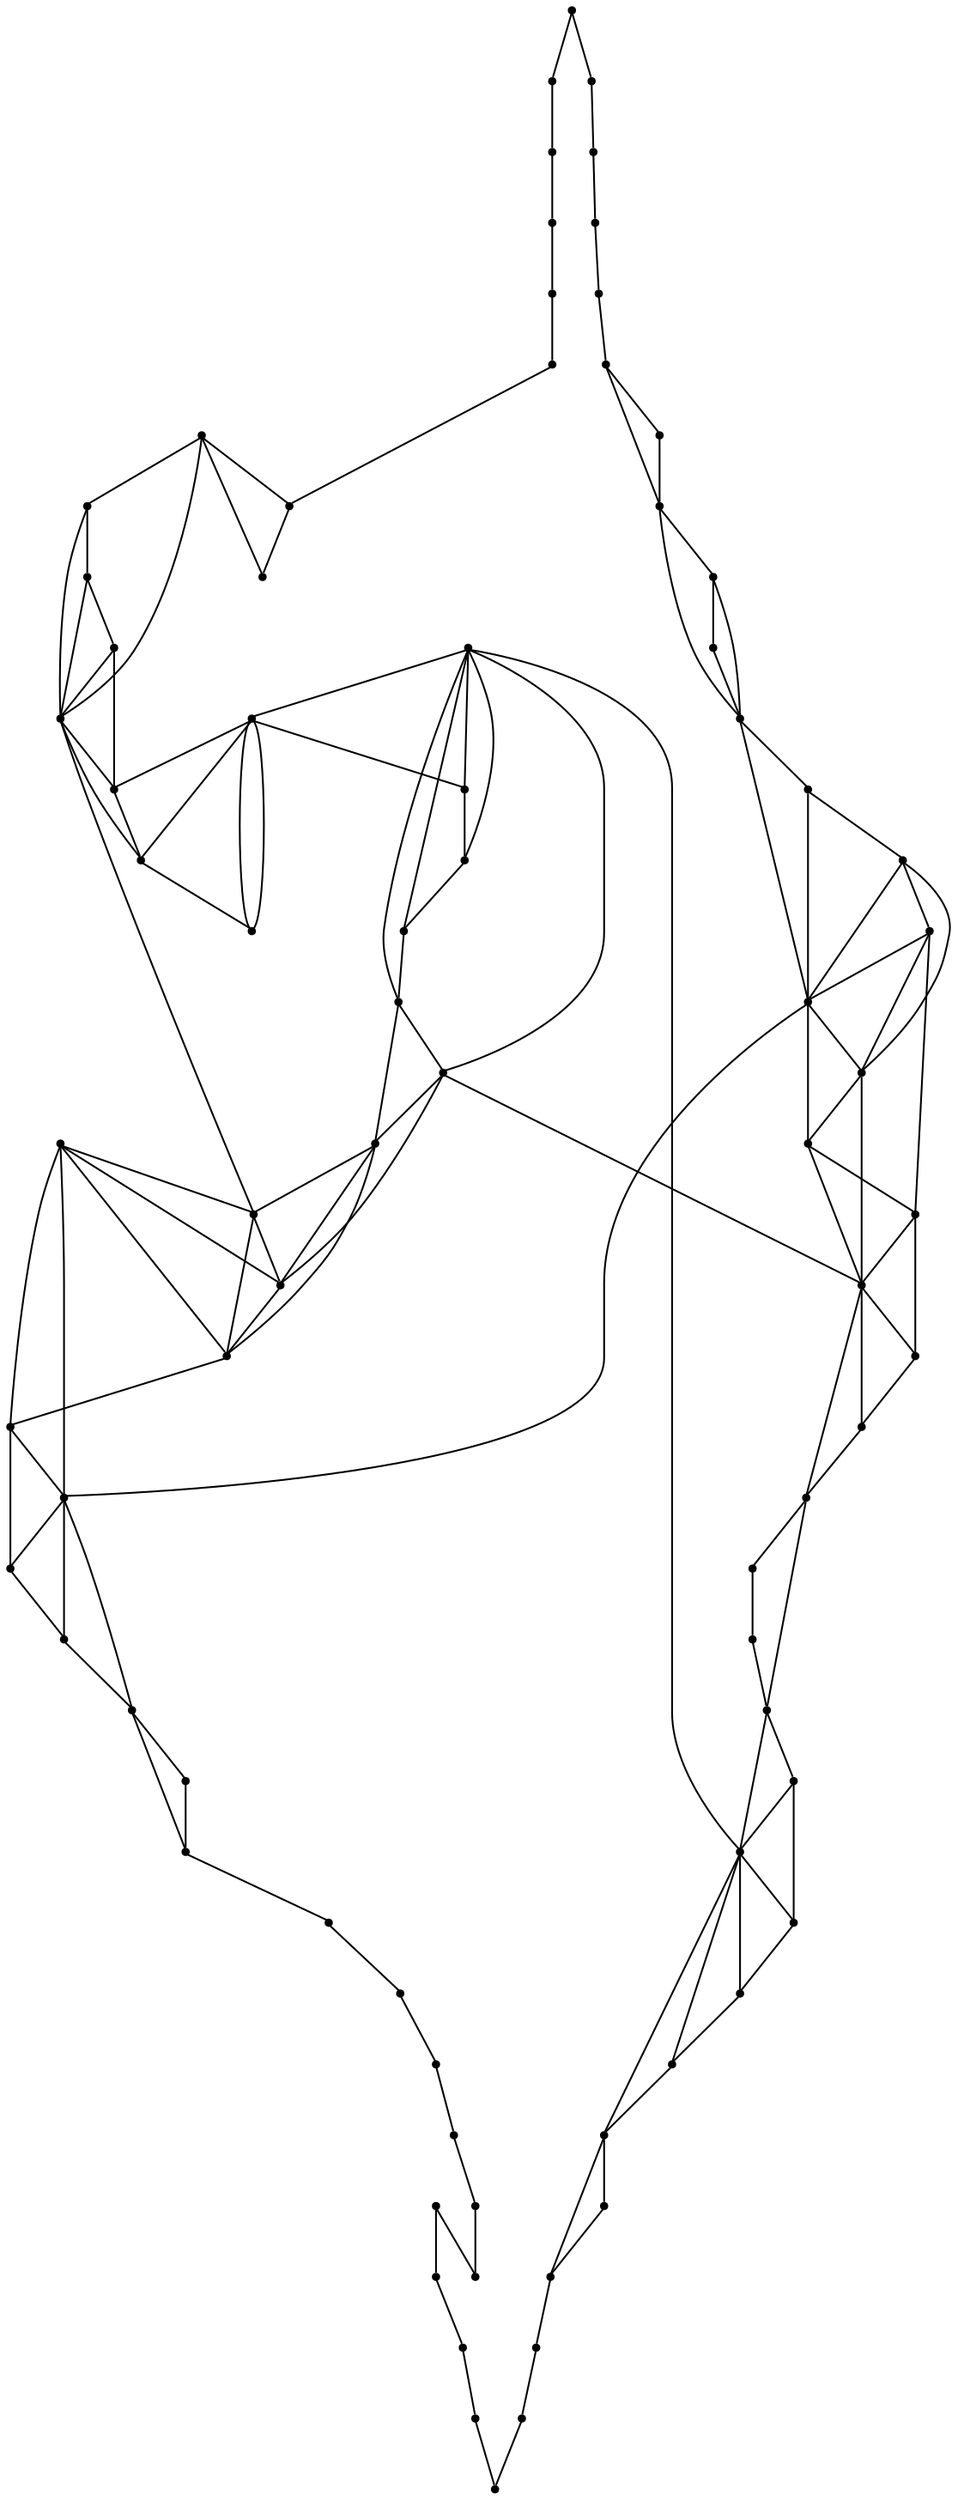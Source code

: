 graph {
  node [shape=point,comment="{\"directed\":false,\"doi\":\"10.1007/11618058_3\",\"figure\":\"5 (5)\"}"]

  v0 [pos="866.4663812681686,1003.7037452061969"]
  v1 [pos="865.7558253088663,1013.3370955785115"]
  v2 [pos="863.6825331577033,1022.9495604832966"]
  v3 [pos="860.2756290879361,1032.4079116185505"]
  v4 [pos="865.8141851380814,994.2704121271768"]
  v5 [pos="863.776296784157,985.19127368927"]
  v6 [pos="860.4965252543604,976.6329050064087"]
  v7 [pos="855.6101812318313,1041.6110277175903"]
  v8 [pos="855.7873115007267,968.7881072362263"]
  v9 [pos="849.5132244731104,1050.007939338684"]
  v10 [pos="849.6674305050872,961.7287238438923"]
  v11 [pos="842.3869027071221,1058.057936032613"]
  v12 [pos="843.2016192768895,955.6287686030068"]
  v13 [pos="834.3812568132267,1065.757934252421"]
  v14 [pos="834.0749432231105,950.8037169774373"]
  v15 [pos="823.8188431140989,1069.9777205785115"]
  v16 [pos="823.7209461300871,946.6620683670044"]
  v17 [pos="819.3076012899709,944.0370798110962"]
  v18 [pos="814.6567473655523,1077.2204319636026"]
  v19 [pos="805.21123046875,1084.3454281489053"]
  v20 [pos="797.7119208757267,944.0995772679646"]
  v21 [pos="782.9633698219477,1070.0631062189736"]
  v22 [pos="784.5803392986918,940.8610264460244"]
  v23 [pos="786.5056572492732,1098.8537391026814"]
  v24 [pos="777.4185660428778,1106.0995976130166"]
  v25 [pos="750.7323378452035,963.3953968683877"]
  v26 [pos="763.2409270530522,936.6829156875608"]
  v27 [pos="768.3502021257268,1112.3620907465615"]
  v28 [pos="761.1863939861919,1121.2287505467732"]
  v29 [pos="743.7581236373546,928.9620955785115"]
  v30 [pos="695.963824037064,927.1568536758423"]
  v31 [pos="752.1534497638081,1126.077675819397"]
  v32 [pos="742.8454782885174,1126.5756527582803"]
  v33 [pos="733.0144781068313,925.8453925450642"]
  v34 [pos="733.68544921875,1129.8621098200479"]
  v35 [pos="677.2061705123547,1116.832915941874"]
  v36 [pos="724.3732807957849,1131.5454403559365"]
  v37 [pos="720.0099813771802,916.066257158915"]
  v38 [pos="706.932546784157,912.6412312189736"]
  v39 [pos="713.4024913699128,1109.4693740208943"]
  v40 [pos="705.348898528343,1134.5162312189736"]
  v41 [pos="710.6874159702035,919.8401689529419"]
  v42 [pos="697.1369662972384,1132.582910855611"]
  v43 [pos="704.5237531795058,918.0787642796831"]
  v44 [pos="702.9901503452035,952.698540687561"]
  v45 [pos="687.1038449309592,1133.9714606602986"]
  v46 [pos="696.6493572856104,917.7704095840454"]
  v47 [pos="630.061984465843,892.9662624994912"]
  v48 [pos="677.0374023437499,1138.7120803197224"]
  v49 [pos="690.6232399164244,913.9745632807412"]
  v50 [pos="676.8206872274709,899.4746128718057"]
  v51 [pos="669.2369935501454,894.2329009373982"]
  v52 [pos="661.282378724564,889.6110773086548"]
  v53 [pos="655.3687840661337,1140.907883644104"]
  v54 [pos="644.158355287064,1141.4370775222778"]
  v55 [pos="632.9812795239826,1140.407903989156"]
  v56 [pos="651.293039153343,883.3860317866006"]
  v57 [pos="644.4938249454942,882.4204047520955"]
  v58 [pos="635.9089048873547,882.803750038147"]
  v59 [pos="620.4706236373546,1141.496459643046"]
  v60 [pos="627.2531454396802,885.1745843887327"]
  v61 [pos="609.9957417332848,1137.5412543614702"]
  v62 [pos="610.18330078125,896.82457447052"]
  v63 [pos="600.166840025436,1131.7704121271768"]
  v64 [pos="593.7406454396802,916.2454207738238"]
  v65 [pos="601.7525549600291,905.5954217910767"]
  v66 [pos="591.1516374454941,1124.1777022679646"]
  v67 [pos="584.6306299963662,928.1287431716919"]
  v68 [pos="583.3199423146802,1114.2329136530557"]
  v69 [pos="577.9283430232558,941.9381062189736"]
  v70 [pos="576.5603765443313,1102.5245904922485"]
  v71 [pos="572.144965025436,957.0131540298462"]
  v72 [pos="570.9655750363372,1089.195434252421"]
  v73 [pos="567.409711119186,973.0912764867146"]
  v74 [pos="566.608523346657,1074.437101682027"]
  v75 [pos="564.0747115734011,989.9578968683877"]
  v76 [pos="563.5048169513082,1058.5746049880981"]
  v77 [pos="561.9763967114825,1007.2537342707315"]
  v78 [pos="561.6888422056686,1041.8829202651978"]
  v79 [pos="561.1721089207849,1024.6662696202595"]

  v79 -- v77 [id="-3",pos="561.1721089207849,1024.6662696202595 561.9763967114825,1007.2537342707315 561.9763967114825,1007.2537342707315 561.9763967114825,1007.2537342707315"]
  v77 -- v75 [id="-6",pos="561.9763967114825,1007.2537342707315 564.0747115734011,989.9578968683877 564.0747115734011,989.9578968683877 564.0747115734011,989.9578968683877"]
  v75 -- v73 [id="-10",pos="564.0747115734011,989.9578968683877 567.409711119186,973.0912764867146 567.409711119186,973.0912764867146 567.409711119186,973.0912764867146"]
  v78 -- v79 [id="-11",pos="561.6888422056686,1041.8829202651978 561.1721089207849,1024.6662696202595 561.1721089207849,1024.6662696202595 561.1721089207849,1024.6662696202595"]
  v78 -- v76 [id="-26",pos="561.6888422056686,1041.8829202651978 563.5048169513082,1058.5746049880981 563.5048169513082,1058.5746049880981 563.5048169513082,1058.5746049880981"]
  v76 -- v74 [id="-31",pos="563.5048169513082,1058.5746049880981 566.608523346657,1074.437101682027 566.608523346657,1074.437101682027 566.608523346657,1074.437101682027"]
  v73 -- v71 [id="-37",pos="567.409711119186,973.0912764867146 572.144965025436,957.0131540298462 572.144965025436,957.0131540298462 572.144965025436,957.0131540298462"]
  v74 -- v72 [id="-52",pos="566.608523346657,1074.437101682027 570.9655750363372,1089.195434252421 570.9655750363372,1089.195434252421 570.9655750363372,1089.195434252421"]
  v71 -- v69 [id="-76",pos="572.144965025436,957.0131540298462 577.9283430232558,941.9381062189736 577.9283430232558,941.9381062189736 577.9283430232558,941.9381062189736"]
  v72 -- v70 [id="-88",pos="570.9655750363372,1089.195434252421 576.5603765443313,1102.5245904922485 576.5603765443313,1102.5245904922485 576.5603765443313,1102.5245904922485"]
  v69 -- v67 [id="-121",pos="577.9283430232558,941.9381062189736 584.6306299963662,928.1287431716919 584.6306299963662,928.1287431716919 584.6306299963662,928.1287431716919"]
  v70 -- v68 [id="-124",pos="576.5603765443313,1102.5245904922485 583.3199423146802,1114.2329136530557 583.3199423146802,1114.2329136530557 583.3199423146802,1114.2329136530557"]
  v68 -- v66 [id="-154",pos="583.3199423146802,1114.2329136530557 591.1516374454941,1124.1777022679646 591.1516374454941,1124.1777022679646 591.1516374454941,1124.1777022679646"]
  v67 -- v64 [id="-160",pos="584.6306299963662,928.1287431716919 593.7406454396802,916.2454207738238 593.7406454396802,916.2454207738238 593.7406454396802,916.2454207738238"]
  v68 -- v63 [id="-189",pos="583.3199423146802,1114.2329136530557 600.166840025436,1131.7704121271768 600.166840025436,1131.7704121271768 600.166840025436,1131.7704121271768"]
  v64 -- v65 [id="-195",pos="593.7406454396802,916.2454207738238 601.7525549600291,905.5954217910767 601.7525549600291,905.5954217910767 601.7525549600291,905.5954217910767"]
  v66 -- v63 [id="-222",pos="591.1516374454941,1124.1777022679646 600.166840025436,1131.7704121271768 600.166840025436,1131.7704121271768 600.166840025436,1131.7704121271768"]
  v63 -- v61 [id="-224",pos="600.166840025436,1131.7704121271768 609.9957417332848,1137.5412543614702 609.9957417332848,1137.5412543614702 609.9957417332848,1137.5412543614702"]
  v65 -- v62 [id="-230",pos="601.7525549600291,905.5954217910767 610.18330078125,896.82457447052 610.18330078125,896.82457447052 610.18330078125,896.82457447052"]
  v64 -- v69 [id="-255",pos="593.7406454396802,916.2454207738238 577.9283430232558,941.9381062189736 577.9283430232558,941.9381062189736 577.9283430232558,941.9381062189736"]
  v61 -- v59 [id="-259",pos="609.9957417332848,1137.5412543614702 620.4706236373546,1141.496459643046 620.4706236373546,1141.496459643046 620.4706236373546,1141.496459643046"]
  v64 -- v47 [id="-263",pos="593.7406454396802,916.2454207738238 630.061984465843,892.9662624994912 630.061984465843,892.9662624994912 630.061984465843,892.9662624994912"]
  v63 -- v55 [id="-291",pos="600.166840025436,1131.7704121271768 632.9812795239826,1140.407903989156 632.9812795239826,1140.407903989156 632.9812795239826,1140.407903989156"]
  v62 -- v60 [id="-294",pos="610.18330078125,896.82457447052 627.2531454396802,885.1745843887327 627.2531454396802,885.1745843887327 627.2531454396802,885.1745843887327"]
  v65 -- v47 [id="-296",pos="601.7525549600291,905.5954217910767 630.061984465843,892.9662624994912 630.061984465843,892.9662624994912 630.061984465843,892.9662624994912"]
  v60 -- v58 [id="-319",pos="627.2531454396802,885.1745843887327 635.9089048873547,882.803750038147 635.9089048873547,882.803750038147 635.9089048873547,882.803750038147"]
  v61 -- v55 [id="-325",pos="609.9957417332848,1137.5412543614702 632.9812795239826,1140.407903989156 632.9812795239826,1140.407903989156 632.9812795239826,1140.407903989156"]
  v55 -- v54 [id="-326",pos="632.9812795239826,1140.407903989156 644.158355287064,1141.4370775222778 644.158355287064,1141.4370775222778 644.158355287064,1141.4370775222778"]
  v62 -- v47 [id="-328",pos="610.18330078125,896.82457447052 630.061984465843,892.9662624994912 630.061984465843,892.9662624994912 630.061984465843,892.9662624994912"]
  v59 -- v55 [id="-340",pos="620.4706236373546,1141.496459643046 632.9812795239826,1140.407903989156 632.9812795239826,1140.407903989156 632.9812795239826,1140.407903989156"]
  v54 -- v53 [id="-343",pos="644.158355287064,1141.4370775222778 655.3687840661337,1140.907883644104 655.3687840661337,1140.907883644104 655.3687840661337,1140.907883644104"]
  v60 -- v47 [id="-360",pos="627.2531454396802,885.1745843887327 630.061984465843,892.9662624994912 630.061984465843,892.9662624994912 630.061984465843,892.9662624994912"]
  v58 -- v57 [id="-365",pos="635.9089048873547,882.803750038147 644.4938249454942,882.4204047520955 644.4938249454942,882.4204047520955 644.4938249454942,882.4204047520955"]
  v57 -- v56 [id="-368",pos="644.4938249454942,882.4204047520955 651.293039153343,883.3860317866006 651.293039153343,883.3860317866006 651.293039153343,883.3860317866006"]
  v47 -- v58 [id="-373",pos="630.061984465843,892.9662624994912 635.9089048873547,882.803750038147 635.9089048873547,882.803750038147 635.9089048873547,882.803750038147"]
  v47 -- v57 [id="-382",pos="630.061984465843,892.9662624994912 644.4938249454942,882.4204047520955 644.4938249454942,882.4204047520955 644.4938249454942,882.4204047520955"]
  v47 -- v38 [id="-385",pos="630.061984465843,892.9662624994912 706.932546784157,912.6412312189736 706.932546784157,912.6412312189736 706.932546784157,912.6412312189736"]
  v55 -- v35 [id="-392",pos="632.9812795239826,1140.407903989156 677.2061705123547,1116.832915941874 677.2061705123547,1116.832915941874 677.2061705123547,1116.832915941874"]
  v57 -- v52 [id="-407",pos="644.4938249454942,882.4204047520955 661.282378724564,889.6110773086548 661.282378724564,889.6110773086548 661.282378724564,889.6110773086548"]
  v54 -- v35 [id="-424",pos="644.158355287064,1141.4370775222778 677.2061705123547,1116.832915941874 677.2061705123547,1116.832915941874 677.2061705123547,1116.832915941874"]
  v53 -- v48 [id="-429",pos="655.3687840661337,1140.907883644104 677.0374023437499,1138.7120803197224 677.0374023437499,1138.7120803197224 677.0374023437499,1138.7120803197224"]
  v56 -- v52 [id="-435",pos="651.293039153343,883.3860317866006 661.282378724564,889.6110773086548 661.282378724564,889.6110773086548 661.282378724564,889.6110773086548"]
  v52 -- v51 [id="-436",pos="661.282378724564,889.6110773086548 669.2369935501454,894.2329009373982 669.2369935501454,894.2329009373982 669.2369935501454,894.2329009373982"]
  v56 -- v52 [id="-449",pos="651.293039153343,883.3860317866006 650.7043695494186,886.1454566319783 650.7043695494186,886.1454566319783 650.7043695494186,886.1454566319783 665.7904887354651,905.8412472407022 665.7904887354651,905.8412472407022 665.7904887354651,905.8412472407022 669.4828488372093,903.6038001378377 669.4828488372093,903.6038001378377 669.4828488372093,903.6038001378377 661.282378724564,889.6110773086548 661.282378724564,889.6110773086548 661.282378724564,889.6110773086548"]
  v53 -- v35 [id="-463",pos="655.3687840661337,1140.907883644104 677.2061705123547,1116.832915941874 677.2061705123547,1116.832915941874 677.2061705123547,1116.832915941874"]
  v53 -- v45 [id="-465",pos="655.3687840661337,1140.907883644104 687.1038449309592,1133.9714606602986 687.1038449309592,1133.9714606602986 687.1038449309592,1133.9714606602986"]
  v52 -- v58 [id="-469",pos="661.282378724564,889.6110773086548 635.9089048873547,882.803750038147 635.9089048873547,882.803750038147 635.9089048873547,882.803750038147"]
  v51 -- v30 [id="-480",pos="669.2369935501454,894.2329009373982 695.963824037064,927.1568536758423 695.963824037064,927.1568536758423 695.963824037064,927.1568536758423"]
  v51 -- v50 [id="-482",pos="669.2369935501454,894.2329009373982 676.8206872274709,899.4746128718057 676.8206872274709,899.4746128718057 676.8206872274709,899.4746128718057"]
  v0 -- v1 [id="-498",pos="866.4663812681686,1003.7037452061969 865.7558253088663,1013.3370955785115 865.7558253088663,1013.3370955785115 865.7558253088663,1013.3370955785115"]
  v50 -- v30 [id="-500",pos="676.8206872274709,899.4746128718057 695.963824037064,927.1568536758423 695.963824037064,927.1568536758423 695.963824037064,927.1568536758423"]
  v50 -- v49 [id="-502",pos="676.8206872274709,899.4746128718057 690.6232399164244,913.9745632807412 690.6232399164244,913.9745632807412 690.6232399164244,913.9745632807412"]
  v48 -- v35 [id="-521",pos="677.0374023437499,1138.7120803197224 677.2061705123547,1116.832915941874 677.2061705123547,1116.832915941874 677.2061705123547,1116.832915941874"]
  v35 -- v25 [id="-526",pos="677.2061705123547,1116.832915941874 750.7323378452035,963.3953968683877 750.7323378452035,963.3953968683877 750.7323378452035,963.3953968683877"]
  v35 -- v45 [id="-534",pos="677.2061705123547,1116.832915941874 687.1038449309592,1133.9714606602986 687.1038449309592,1133.9714606602986 687.1038449309592,1133.9714606602986"]
  v49 -- v46 [id="-536",pos="690.6232399164244,913.9745632807412 696.6493572856104,917.7704095840454 696.6493572856104,917.7704095840454 696.6493572856104,917.7704095840454"]
  v48 -- v45 [id="-537",pos="677.0374023437499,1138.7120803197224 687.1038449309592,1133.9714606602986 687.1038449309592,1133.9714606602986 687.1038449309592,1133.9714606602986"]
  v45 -- v42 [id="-539",pos="687.1038449309592,1133.9714606602986 697.1369662972384,1132.582910855611 697.1369662972384,1132.582910855611 697.1369662972384,1132.582910855611"]
  v48 -- v40 [id="-540",pos="677.0374023437499,1138.7120803197224 705.348898528343,1134.5162312189736 705.348898528343,1134.5162312189736 705.348898528343,1134.5162312189736"]
  v35 -- v42 [id="-541",pos="677.2061705123547,1116.832915941874 697.1369662972384,1132.582910855611 697.1369662972384,1132.582910855611 697.1369662972384,1132.582910855611"]
  v1 -- v2 [id="-551",pos="865.7558253088663,1013.3370955785115 863.6825331577033,1022.9495604832966 863.6825331577033,1022.9495604832966 863.6825331577033,1022.9495604832966"]
  v45 -- v39 [id="-553",pos="687.1038449309592,1133.9714606602986 713.4024913699128,1109.4693740208943 713.4024913699128,1109.4693740208943 713.4024913699128,1109.4693740208943"]
  v42 -- v40 [id="-561",pos="697.1369662972384,1132.582910855611 705.348898528343,1134.5162312189736 705.348898528343,1134.5162312189736 705.348898528343,1134.5162312189736"]
  v2 -- v3 [id="-567",pos="863.6825331577033,1022.9495604832966 860.2756290879361,1032.4079116185505 860.2756290879361,1032.4079116185505 860.2756290879361,1032.4079116185505"]
  v49 -- v30 [id="-569",pos="690.6232399164244,913.9745632807412 695.963824037064,927.1568536758423 695.963824037064,927.1568536758423 695.963824037064,927.1568536758423"]
  v30 -- v44 [id="-570",pos="695.963824037064,927.1568536758423 702.9901503452035,952.698540687561 702.9901503452035,952.698540687561 702.9901503452035,952.698540687561"]
  v46 -- v43 [id="-576",pos="696.6493572856104,917.7704095840454 704.5237531795058,918.0787642796831 704.5237531795058,918.0787642796831 704.5237531795058,918.0787642796831"]
  v30 -- v52 [id="-577",pos="695.963824037064,927.1568536758423 661.282378724564,889.6110773086548 661.282378724564,889.6110773086548 661.282378724564,889.6110773086548"]
  v30 -- v46 [id="-597",pos="695.963824037064,927.1568536758423 696.6493572856104,917.7704095840454 696.6493572856104,917.7704095840454 696.6493572856104,917.7704095840454"]
  v30 -- v21 [id="-604",pos="695.963824037064,927.1568536758423 782.9633698219477,1070.0631062189736 782.9633698219477,1070.0631062189736 782.9633698219477,1070.0631062189736"]
  v46 -- v44 [id="-605",pos="696.6493572856104,917.7704095840454 702.9901503452035,952.698540687561 702.9901503452035,952.698540687561 702.9901503452035,952.698540687561"]
  v42 -- v39 [id="-606",pos="697.1369662972384,1132.582910855611 713.4024913699128,1109.4693740208943 713.4024913699128,1109.4693740208943 713.4024913699128,1109.4693740208943"]
  v43 -- v41 [id="-612",pos="704.5237531795058,918.0787642796831 710.6874159702035,919.8401689529419 710.6874159702035,919.8401689529419 710.6874159702035,919.8401689529419"]
  v40 -- v36 [id="-615",pos="705.348898528343,1134.5162312189736 724.3732807957849,1131.5454403559365 724.3732807957849,1131.5454403559365 724.3732807957849,1131.5454403559365"]
  v44 -- v43 [id="-627",pos="702.9901503452035,952.698540687561 704.5237531795058,918.0787642796831 704.5237531795058,918.0787642796831 704.5237531795058,918.0787642796831"]
  v44 -- v41 [id="-630",pos="702.9901503452035,952.698540687561 710.6874159702035,919.8401689529419 710.6874159702035,919.8401689529419 710.6874159702035,919.8401689529419"]
  v44 -- v39 [id="-640",pos="702.9901503452035,952.698540687561 713.4024913699128,1109.4693740208943 713.4024913699128,1109.4693740208943 713.4024913699128,1109.4693740208943"]
  v43 -- v38 [id="-646",pos="704.5237531795058,918.0787642796831 706.932546784157,912.6412312189736 706.932546784157,912.6412312189736 706.932546784157,912.6412312189736"]
  v40 -- v39 [id="-647",pos="705.348898528343,1134.5162312189736 713.4024913699128,1109.4693740208943 713.4024913699128,1109.4693740208943 713.4024913699128,1109.4693740208943"]
  v36 -- v34 [id="-655",pos="724.3732807957849,1131.5454403559365 733.68544921875,1129.8621098200479 733.68544921875,1129.8621098200479 733.68544921875,1129.8621098200479"]
  v38 -- v41 [id="-660",pos="706.932546784157,912.6412312189736 710.6874159702035,919.8401689529419 710.6874159702035,919.8401689529419 710.6874159702035,919.8401689529419"]
  v38 -- v37 [id="-669",pos="706.932546784157,912.6412312189736 720.0099813771802,916.066257158915 720.0099813771802,916.066257158915 720.0099813771802,916.066257158915"]
  v37 -- v33 [id="-670",pos="720.0099813771802,916.066257158915 733.0144781068313,925.8453925450642 733.0144781068313,925.8453925450642 733.0144781068313,925.8453925450642"]
  v33 -- v29 [id="-673",pos="733.0144781068313,925.8453925450642 743.7581236373546,928.9620955785115 743.7581236373546,928.9620955785115 743.7581236373546,928.9620955785115"]
  v41 -- v37 [id="-685",pos="710.6874159702035,919.8401689529419 720.0099813771802,916.066257158915 720.0099813771802,916.066257158915 720.0099813771802,916.066257158915"]
  v41 -- v33 [id="-690",pos="710.6874159702035,919.8401689529419 733.0144781068313,925.8453925450642 733.0144781068313,925.8453925450642 733.0144781068313,925.8453925450642"]
  v39 -- v36 [id="-695",pos="713.4024913699128,1109.4693740208943 724.3732807957849,1131.5454403559365 724.3732807957849,1131.5454403559365 724.3732807957849,1131.5454403559365"]
  v43 -- v37 [id="-696",pos="704.5237531795058,918.0787642796831 720.0099813771802,916.066257158915 720.0099813771802,916.066257158915 720.0099813771802,916.066257158915"]
  v39 -- v34 [id="-698",pos="713.4024913699128,1109.4693740208943 733.68544921875,1129.8621098200479 733.68544921875,1129.8621098200479 733.68544921875,1129.8621098200479"]
  v39 -- v32 [id="-699",pos="713.4024913699128,1109.4693740208943 742.8454782885174,1126.5756527582803 742.8454782885174,1126.5756527582803 742.8454782885174,1126.5756527582803"]
  v37 -- v29 [id="-712",pos="720.0099813771802,916.066257158915 743.7581236373546,928.9620955785115 743.7581236373546,928.9620955785115 743.7581236373546,928.9620955785115"]
  v34 -- v32 [id="-720",pos="733.68544921875,1129.8621098200479 742.8454782885174,1126.5756527582803 742.8454782885174,1126.5756527582803 742.8454782885174,1126.5756527582803"]
  v32 -- v31 [id="-723",pos="742.8454782885174,1126.5756527582803 752.1534497638081,1126.077675819397 752.1534497638081,1126.077675819397 752.1534497638081,1126.077675819397"]
  v33 -- v38 [id="-730",pos="733.0144781068313,925.8453925450642 706.932546784157,912.6412312189736 706.932546784157,912.6412312189736 706.932546784157,912.6412312189736"]
  v4 -- v0 [id="-733",pos="865.8141851380814,994.2704121271768 866.4663812681686,1003.7037452061969 866.4663812681686,1003.7037452061969 866.4663812681686,1003.7037452061969"]
  v33 -- v25 [id="-744",pos="733.0144781068313,925.8453925450642 750.7323378452035,963.3953968683877 750.7323378452035,963.3953968683877 750.7323378452035,963.3953968683877"]
  v29 -- v26 [id="-749",pos="743.7581236373546,928.9620955785115 763.2409270530522,936.6829156875608 763.2409270530522,936.6829156875608 763.2409270530522,936.6829156875608"]
  v31 -- v28 [id="-754",pos="752.1534497638081,1126.077675819397 761.1863939861919,1121.2287505467732 761.1863939861919,1121.2287505467732 761.1863939861919,1121.2287505467732"]
  v32 -- v27 [id="-777",pos="742.8454782885174,1126.5756527582803 768.3502021257268,1112.3620907465615 768.3502021257268,1112.3620907465615 768.3502021257268,1112.3620907465615"]
  v29 -- v25 [id="-778",pos="743.7581236373546,928.9620955785115 750.7323378452035,963.3953968683877 750.7323378452035,963.3953968683877 750.7323378452035,963.3953968683877"]
  v26 -- v22 [id="-789",pos="763.2409270530522,936.6829156875608 784.5803392986918,940.8610264460244 784.5803392986918,940.8610264460244 784.5803392986918,940.8610264460244"]
  v25 -- v26 [id="-807",pos="750.7323378452035,963.3953968683877 763.2409270530522,936.6829156875608 763.2409270530522,936.6829156875608 763.2409270530522,936.6829156875608"]
  v25 -- v22 [id="-810",pos="750.7323378452035,963.3953968683877 784.5803392986918,940.8610264460244 784.5803392986918,940.8610264460244 784.5803392986918,940.8610264460244"]
  v25 -- v20 [id="-811",pos="750.7323378452035,963.3953968683877 797.7119208757267,944.0995772679646 797.7119208757267,944.0995772679646 797.7119208757267,944.0995772679646"]
  v28 -- v27 [id="-815",pos="761.1863939861919,1121.2287505467732 768.3502021257268,1112.3620907465615 768.3502021257268,1112.3620907465615 768.3502021257268,1112.3620907465615"]
  v27 -- v24 [id="-818",pos="768.3502021257268,1112.3620907465615 777.4185660428778,1106.0995976130166 777.4185660428778,1106.0995976130166 777.4185660428778,1106.0995976130166"]
  v24 -- v23 [id="-844",pos="777.4185660428778,1106.0995976130166 786.5056572492732,1098.8537391026814 786.5056572492732,1098.8537391026814 786.5056572492732,1098.8537391026814"]
  v22 -- v20 [id="-852",pos="784.5803392986918,940.8610264460244 797.7119208757267,944.0995772679646 797.7119208757267,944.0995772679646 797.7119208757267,944.0995772679646"]
  v27 -- v21 [id="-862",pos="768.3502021257268,1112.3620907465615 782.9633698219477,1070.0631062189736 782.9633698219477,1070.0631062189736 782.9633698219477,1070.0631062189736"]
  v24 -- v21 [id="-881",pos="777.4185660428778,1106.0995976130166 782.9633698219477,1070.0631062189736 782.9633698219477,1070.0631062189736 782.9633698219477,1070.0631062189736"]
  v23 -- v19 [id="-885",pos="786.5056572492732,1098.8537391026814 805.21123046875,1084.3454281489053 805.21123046875,1084.3454281489053 805.21123046875,1084.3454281489053"]
  v21 -- v23 [id="-902",pos="782.9633698219477,1070.0631062189736 786.5056572492732,1098.8537391026814 786.5056572492732,1098.8537391026814 786.5056572492732,1098.8537391026814"]
  v21 -- v19 [id="-908",pos="782.9633698219477,1070.0631062189736 805.21123046875,1084.3454281489053 805.21123046875,1084.3454281489053 805.21123046875,1084.3454281489053"]
  v21 -- v15 [id="-913",pos="782.9633698219477,1070.0631062189736 823.8188431140989,1069.9777205785115 823.8188431140989,1069.9777205785115 823.8188431140989,1069.9777205785115"]
  v21 -- v18 [id="-917",pos="782.9633698219477,1070.0631062189736 814.6567473655523,1077.2204319636026 814.6567473655523,1077.2204319636026 814.6567473655523,1077.2204319636026"]
  v20 -- v17 [id="-925",pos="797.7119208757267,944.0995772679646 819.3076012899709,944.0370798110962 819.3076012899709,944.0370798110962 819.3076012899709,944.0370798110962"]
  v17 -- v16 [id="-929",pos="819.3076012899709,944.0370798110962 823.7209461300871,946.6620683670044 823.7209461300871,946.6620683670044 823.7209461300871,946.6620683670044"]
  v19 -- v18 [id="-932",pos="805.21123046875,1084.3454281489053 814.6567473655523,1077.2204319636026 814.6567473655523,1077.2204319636026 814.6567473655523,1077.2204319636026"]
  v20 -- v16 [id="-951",pos="797.7119208757267,944.0995772679646 823.7209461300871,946.6620683670044 823.7209461300871,946.6620683670044 823.7209461300871,946.6620683670044"]
  v16 -- v14 [id="-952",pos="823.7209461300871,946.6620683670044 834.0749432231105,950.8037169774373 834.0749432231105,950.8037169774373 834.0749432231105,950.8037169774373"]
  v4 -- v5 [id="-953",pos="865.8141851380814,994.2704121271768 863.776296784157,985.19127368927 863.776296784157,985.19127368927 863.776296784157,985.19127368927"]
  v18 -- v15 [id="-962",pos="814.6567473655523,1077.2204319636026 823.8188431140989,1069.9777205785115 823.8188431140989,1069.9777205785115 823.8188431140989,1069.9777205785115"]
  v15 -- v13 [id="-964",pos="823.8188431140989,1069.9777205785115 834.3812568132267,1065.757934252421 834.3812568132267,1065.757934252421 834.3812568132267,1065.757934252421"]
  v13 -- v11 [id="-978",pos="834.3812568132267,1065.757934252421 842.3869027071221,1058.057936032613 842.3869027071221,1058.057936032613 842.3869027071221,1058.057936032613"]
  v14 -- v12 [id="-1000",pos="834.0749432231105,950.8037169774373 843.2016192768895,955.6287686030068 843.2016192768895,955.6287686030068 843.2016192768895,955.6287686030068"]
  v15 -- v11 [id="-1014",pos="823.8188431140989,1069.9777205785115 842.3869027071221,1058.057936032613 842.3869027071221,1058.057936032613 842.3869027071221,1058.057936032613"]
  v11 -- v9 [id="-1015",pos="842.3869027071221,1058.057936032613 849.5132244731104,1050.007939338684 849.5132244731104,1050.007939338684 849.5132244731104,1050.007939338684"]
  v12 -- v10 [id="-1025",pos="843.2016192768895,955.6287686030068 849.6674305050872,961.7287238438923 849.6674305050872,961.7287238438923 849.6674305050872,961.7287238438923"]
  v9 -- v7 [id="-1050",pos="849.5132244731104,1050.007939338684 855.6101812318313,1041.6110277175903 855.6101812318313,1041.6110277175903 855.6101812318313,1041.6110277175903"]
  v10 -- v8 [id="-1059",pos="849.6674305050872,961.7287238438923 855.7873115007267,968.7881072362263 855.7873115007267,968.7881072362263 855.7873115007267,968.7881072362263"]
  v7 -- v3 [id="-1086",pos="855.6101812318313,1041.6110277175903 860.2756290879361,1032.4079116185505 860.2756290879361,1032.4079116185505 860.2756290879361,1032.4079116185505"]
  v8 -- v6 [id="-1098",pos="855.7873115007267,968.7881072362263 860.4965252543604,976.6329050064087 860.4965252543604,976.6329050064087 860.4965252543604,976.6329050064087"]
  v6 -- v5 [id="-1133",pos="860.4965252543604,976.6329050064087 863.776296784157,985.19127368927 863.776296784157,985.19127368927 863.776296784157,985.19127368927"]
}